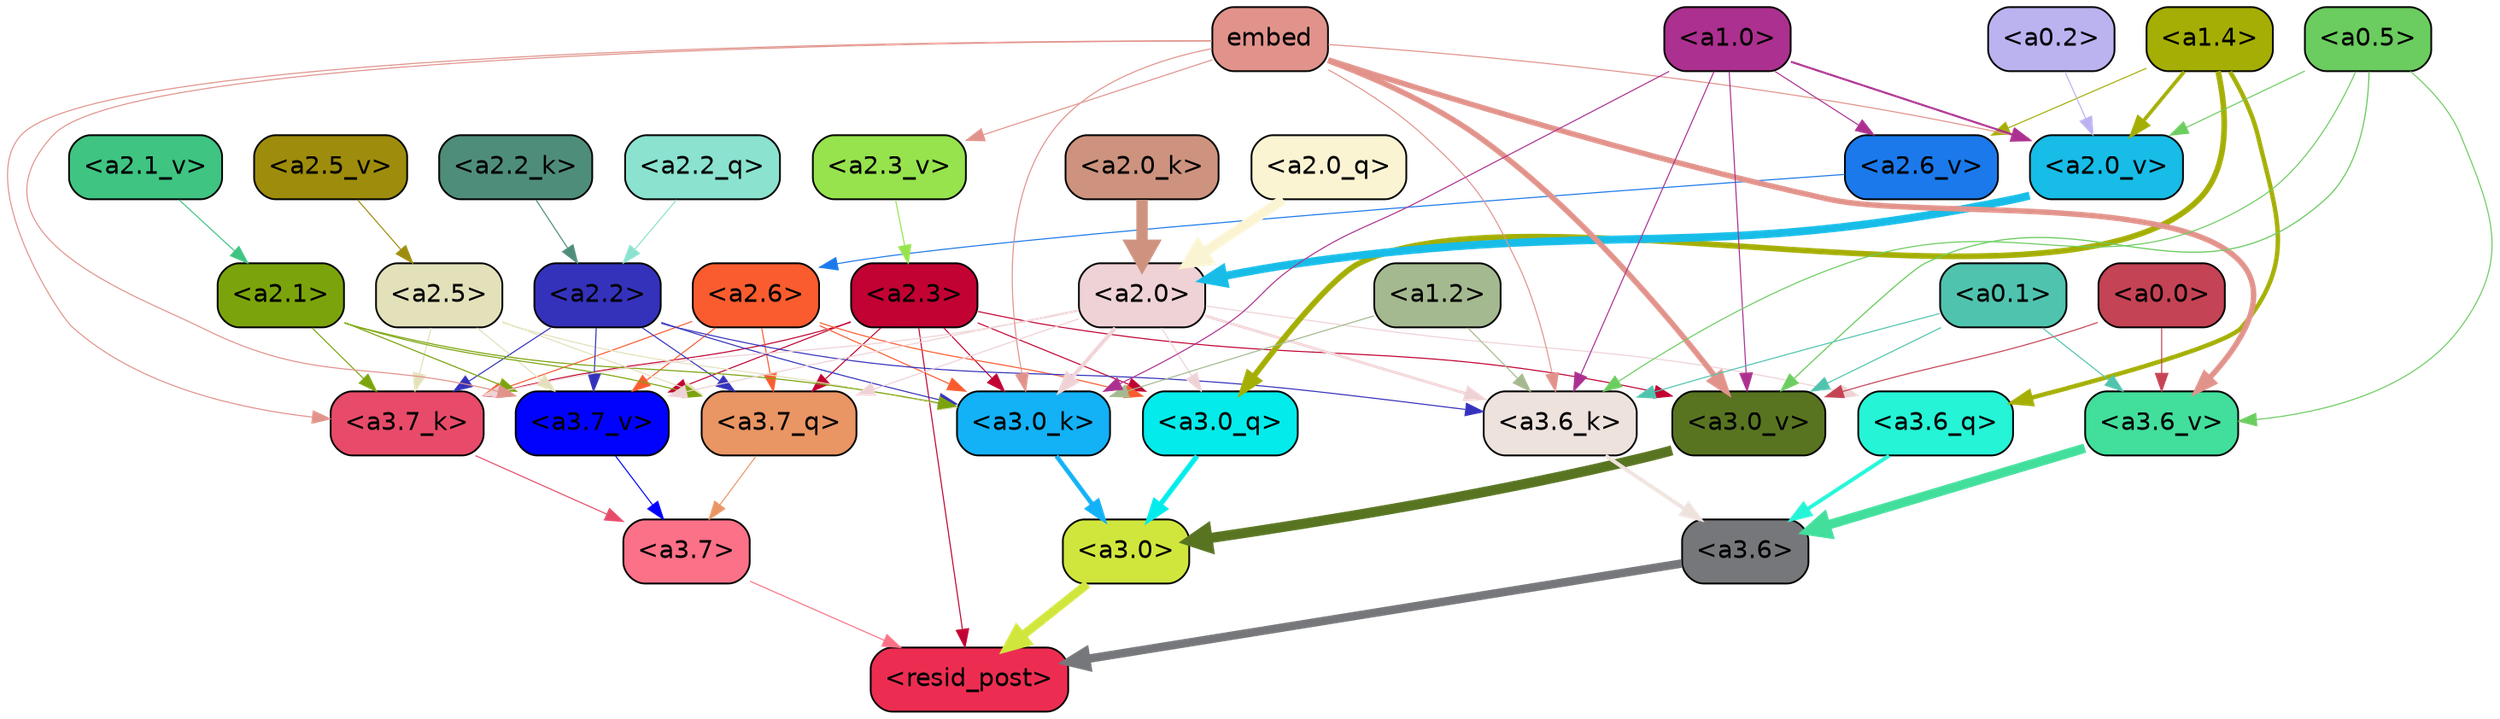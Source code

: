 strict digraph "" {
	graph [bgcolor=transparent,
		layout=dot,
		overlap=false,
		splines=true
	];
	"<a3.7>"	[color=black,
		fillcolor="#fb7187",
		fontname=Helvetica,
		shape=box,
		style="filled, rounded"];
	"<resid_post>"	[color=black,
		fillcolor="#ec2d51",
		fontname=Helvetica,
		shape=box,
		style="filled, rounded"];
	"<a3.7>" -> "<resid_post>"	[color="#fb7187",
		penwidth=0.6];
	"<a3.6>"	[color=black,
		fillcolor="#76777a",
		fontname=Helvetica,
		shape=box,
		style="filled, rounded"];
	"<a3.6>" -> "<resid_post>"	[color="#76777a",
		penwidth=4.7534414529800415];
	"<a3.0>"	[color=black,
		fillcolor="#d1e63d",
		fontname=Helvetica,
		shape=box,
		style="filled, rounded"];
	"<a3.0>" -> "<resid_post>"	[color="#d1e63d",
		penwidth=4.898576855659485];
	"<a2.3>"	[color=black,
		fillcolor="#c10232",
		fontname=Helvetica,
		shape=box,
		style="filled, rounded"];
	"<a2.3>" -> "<resid_post>"	[color="#c10232",
		penwidth=0.6];
	"<a3.7_q>"	[color=black,
		fillcolor="#e99564",
		fontname=Helvetica,
		shape=box,
		style="filled, rounded"];
	"<a2.3>" -> "<a3.7_q>"	[color="#c10232",
		penwidth=0.6];
	"<a3.0_q>"	[color=black,
		fillcolor="#03ebea",
		fontname=Helvetica,
		shape=box,
		style="filled, rounded"];
	"<a2.3>" -> "<a3.0_q>"	[color="#c10232",
		penwidth=0.6];
	"<a3.7_k>"	[color=black,
		fillcolor="#e74b69",
		fontname=Helvetica,
		shape=box,
		style="filled, rounded"];
	"<a2.3>" -> "<a3.7_k>"	[color="#c10232",
		penwidth=0.6];
	"<a3.0_k>"	[color=black,
		fillcolor="#13b1f6",
		fontname=Helvetica,
		shape=box,
		style="filled, rounded"];
	"<a2.3>" -> "<a3.0_k>"	[color="#c10232",
		penwidth=0.6];
	"<a3.7_v>"	[color=black,
		fillcolor="#0102fd",
		fontname=Helvetica,
		shape=box,
		style="filled, rounded"];
	"<a2.3>" -> "<a3.7_v>"	[color="#c10232",
		penwidth=0.6];
	"<a3.0_v>"	[color=black,
		fillcolor="#587421",
		fontname=Helvetica,
		shape=box,
		style="filled, rounded"];
	"<a2.3>" -> "<a3.0_v>"	[color="#c10232",
		penwidth=0.6];
	"<a3.7_q>" -> "<a3.7>"	[color="#e99564",
		penwidth=0.6];
	"<a3.6_q>"	[color=black,
		fillcolor="#25f4d6",
		fontname=Helvetica,
		shape=box,
		style="filled, rounded"];
	"<a3.6_q>" -> "<a3.6>"	[color="#25f4d6",
		penwidth=2.160832464694977];
	"<a3.0_q>" -> "<a3.0>"	[color="#03ebea",
		penwidth=2.870753765106201];
	"<a3.7_k>" -> "<a3.7>"	[color="#e74b69",
		penwidth=0.6];
	"<a3.6_k>"	[color=black,
		fillcolor="#eee2dd",
		fontname=Helvetica,
		shape=box,
		style="filled, rounded"];
	"<a3.6_k>" -> "<a3.6>"	[color="#eee2dd",
		penwidth=2.13908451795578];
	"<a3.0_k>" -> "<a3.0>"	[color="#13b1f6",
		penwidth=2.520303964614868];
	"<a3.7_v>" -> "<a3.7>"	[color="#0102fd",
		penwidth=0.6];
	"<a3.6_v>"	[color=black,
		fillcolor="#42de9b",
		fontname=Helvetica,
		shape=box,
		style="filled, rounded"];
	"<a3.6_v>" -> "<a3.6>"	[color="#42de9b",
		penwidth=5.297133803367615];
	"<a3.0_v>" -> "<a3.0>"	[color="#587421",
		penwidth=5.680712580680847];
	"<a2.6>"	[color=black,
		fillcolor="#fa5c2f",
		fontname=Helvetica,
		shape=box,
		style="filled, rounded"];
	"<a2.6>" -> "<a3.7_q>"	[color="#fa5c2f",
		penwidth=0.6];
	"<a2.6>" -> "<a3.0_q>"	[color="#fa5c2f",
		penwidth=0.6];
	"<a2.6>" -> "<a3.7_k>"	[color="#fa5c2f",
		penwidth=0.6];
	"<a2.6>" -> "<a3.0_k>"	[color="#fa5c2f",
		penwidth=0.6];
	"<a2.6>" -> "<a3.7_v>"	[color="#fa5c2f",
		penwidth=0.6];
	"<a2.5>"	[color=black,
		fillcolor="#e3e1ba",
		fontname=Helvetica,
		shape=box,
		style="filled, rounded"];
	"<a2.5>" -> "<a3.7_q>"	[color="#e3e1ba",
		penwidth=0.6];
	"<a2.5>" -> "<a3.7_k>"	[color="#e3e1ba",
		penwidth=0.6];
	"<a2.5>" -> "<a3.0_k>"	[color="#e3e1ba",
		penwidth=0.6];
	"<a2.5>" -> "<a3.7_v>"	[color="#e3e1ba",
		penwidth=0.6];
	"<a2.2>"	[color=black,
		fillcolor="#3432bb",
		fontname=Helvetica,
		shape=box,
		style="filled, rounded"];
	"<a2.2>" -> "<a3.7_q>"	[color="#3432bb",
		penwidth=0.6];
	"<a2.2>" -> "<a3.7_k>"	[color="#3432bb",
		penwidth=0.6];
	"<a2.2>" -> "<a3.6_k>"	[color="#3432bb",
		penwidth=0.6];
	"<a2.2>" -> "<a3.0_k>"	[color="#3432bb",
		penwidth=0.6];
	"<a2.2>" -> "<a3.7_v>"	[color="#3432bb",
		penwidth=0.6];
	"<a2.1>"	[color=black,
		fillcolor="#7ba40c",
		fontname=Helvetica,
		shape=box,
		style="filled, rounded"];
	"<a2.1>" -> "<a3.7_q>"	[color="#7ba40c",
		penwidth=0.6];
	"<a2.1>" -> "<a3.7_k>"	[color="#7ba40c",
		penwidth=0.6];
	"<a2.1>" -> "<a3.0_k>"	[color="#7ba40c",
		penwidth=0.6];
	"<a2.1>" -> "<a3.7_v>"	[color="#7ba40c",
		penwidth=0.6];
	"<a2.0>"	[color=black,
		fillcolor="#efd2d5",
		fontname=Helvetica,
		shape=box,
		style="filled, rounded"];
	"<a2.0>" -> "<a3.7_q>"	[color="#efd2d5",
		penwidth=0.6];
	"<a2.0>" -> "<a3.6_q>"	[color="#efd2d5",
		penwidth=0.6];
	"<a2.0>" -> "<a3.0_q>"	[color="#efd2d5",
		penwidth=0.6];
	"<a2.0>" -> "<a3.7_k>"	[color="#efd2d5",
		penwidth=0.6];
	"<a2.0>" -> "<a3.6_k>"	[color="#efd2d5",
		penwidth=1.4855384826660156];
	"<a2.0>" -> "<a3.0_k>"	[color="#efd2d5",
		penwidth=2.142689883708954];
	"<a2.0>" -> "<a3.7_v>"	[color="#efd2d5",
		penwidth=0.6];
	"<a1.4>"	[color=black,
		fillcolor="#a4ae05",
		fontname=Helvetica,
		shape=box,
		style="filled, rounded"];
	"<a1.4>" -> "<a3.6_q>"	[color="#a4ae05",
		penwidth=2.4767253398895264];
	"<a1.4>" -> "<a3.0_q>"	[color="#a4ae05",
		penwidth=3.192750334739685];
	"<a2.6_v>"	[color=black,
		fillcolor="#1b79eb",
		fontname=Helvetica,
		shape=box,
		style="filled, rounded"];
	"<a1.4>" -> "<a2.6_v>"	[color="#a4ae05",
		penwidth=0.6];
	"<a2.0_v>"	[color=black,
		fillcolor="#17bce7",
		fontname=Helvetica,
		shape=box,
		style="filled, rounded"];
	"<a1.4>" -> "<a2.0_v>"	[color="#a4ae05",
		penwidth=2.0349366441369057];
	embed	[color=black,
		fillcolor="#e1938b",
		fontname=Helvetica,
		shape=box,
		style="filled, rounded"];
	embed -> "<a3.7_k>"	[color="#e1938b",
		penwidth=0.6];
	embed -> "<a3.6_k>"	[color="#e1938b",
		penwidth=0.6];
	embed -> "<a3.0_k>"	[color="#e1938b",
		penwidth=0.6015868484973907];
	embed -> "<a3.7_v>"	[color="#e1938b",
		penwidth=0.6];
	embed -> "<a3.6_v>"	[color="#e1938b",
		penwidth=3.067279100418091];
	embed -> "<a3.0_v>"	[color="#e1938b",
		penwidth=3.0891895294189453];
	"<a2.3_v>"	[color=black,
		fillcolor="#96e34e",
		fontname=Helvetica,
		shape=box,
		style="filled, rounded"];
	embed -> "<a2.3_v>"	[color="#e1938b",
		penwidth=0.6];
	embed -> "<a2.0_v>"	[color="#e1938b",
		penwidth=0.6];
	"<a1.2>"	[color=black,
		fillcolor="#a4b98f",
		fontname=Helvetica,
		shape=box,
		style="filled, rounded"];
	"<a1.2>" -> "<a3.6_k>"	[color="#a4b98f",
		penwidth=0.6];
	"<a1.2>" -> "<a3.0_k>"	[color="#a4b98f",
		penwidth=0.6];
	"<a1.0>"	[color=black,
		fillcolor="#ac308f",
		fontname=Helvetica,
		shape=box,
		style="filled, rounded"];
	"<a1.0>" -> "<a3.6_k>"	[color="#ac308f",
		penwidth=0.6];
	"<a1.0>" -> "<a3.0_k>"	[color="#ac308f",
		penwidth=0.6];
	"<a1.0>" -> "<a3.0_v>"	[color="#ac308f",
		penwidth=0.6];
	"<a1.0>" -> "<a2.6_v>"	[color="#ac308f",
		penwidth=0.6];
	"<a1.0>" -> "<a2.0_v>"	[color="#ac308f",
		penwidth=1.1342760920524597];
	"<a0.5>"	[color=black,
		fillcolor="#6bcc5f",
		fontname=Helvetica,
		shape=box,
		style="filled, rounded"];
	"<a0.5>" -> "<a3.6_k>"	[color="#6bcc5f",
		penwidth=0.6];
	"<a0.5>" -> "<a3.6_v>"	[color="#6bcc5f",
		penwidth=0.6];
	"<a0.5>" -> "<a3.0_v>"	[color="#6bcc5f",
		penwidth=0.6549575447570533];
	"<a0.5>" -> "<a2.0_v>"	[color="#6bcc5f",
		penwidth=0.6];
	"<a0.1>"	[color=black,
		fillcolor="#50c3af",
		fontname=Helvetica,
		shape=box,
		style="filled, rounded"];
	"<a0.1>" -> "<a3.6_k>"	[color="#50c3af",
		penwidth=0.6];
	"<a0.1>" -> "<a3.6_v>"	[color="#50c3af",
		penwidth=0.6];
	"<a0.1>" -> "<a3.0_v>"	[color="#50c3af",
		penwidth=0.6];
	"<a0.0>"	[color=black,
		fillcolor="#c44354",
		fontname=Helvetica,
		shape=box,
		style="filled, rounded"];
	"<a0.0>" -> "<a3.6_v>"	[color="#c44354",
		penwidth=0.6];
	"<a0.0>" -> "<a3.0_v>"	[color="#c44354",
		penwidth=0.6];
	"<a2.2_q>"	[color=black,
		fillcolor="#8ae2cf",
		fontname=Helvetica,
		shape=box,
		style="filled, rounded"];
	"<a2.2_q>" -> "<a2.2>"	[color="#8ae2cf",
		penwidth=0.6];
	"<a2.0_q>"	[color=black,
		fillcolor="#fbf4d3",
		fontname=Helvetica,
		shape=box,
		style="filled, rounded"];
	"<a2.0_q>" -> "<a2.0>"	[color="#fbf4d3",
		penwidth=5.653985500335693];
	"<a2.2_k>"	[color=black,
		fillcolor="#4f8d7b",
		fontname=Helvetica,
		shape=box,
		style="filled, rounded"];
	"<a2.2_k>" -> "<a2.2>"	[color="#4f8d7b",
		penwidth=0.6];
	"<a2.0_k>"	[color=black,
		fillcolor="#cd937e",
		fontname=Helvetica,
		shape=box,
		style="filled, rounded"];
	"<a2.0_k>" -> "<a2.0>"	[color="#cd937e",
		penwidth=6.397904872894287];
	"<a2.6_v>" -> "<a2.6>"	[color="#1b79eb",
		penwidth=0.6];
	"<a2.5_v>"	[color=black,
		fillcolor="#9e8c0c",
		fontname=Helvetica,
		shape=box,
		style="filled, rounded"];
	"<a2.5_v>" -> "<a2.5>"	[color="#9e8c0c",
		penwidth=0.6];
	"<a2.3_v>" -> "<a2.3>"	[color="#96e34e",
		penwidth=0.6];
	"<a2.1_v>"	[color=black,
		fillcolor="#3fc482",
		fontname=Helvetica,
		shape=box,
		style="filled, rounded"];
	"<a2.1_v>" -> "<a2.1>"	[color="#3fc482",
		penwidth=0.6];
	"<a2.0_v>" -> "<a2.0>"	[color="#17bce7",
		penwidth=4.48047137260437];
	"<a0.2>"	[color=black,
		fillcolor="#bbb2f0",
		fontname=Helvetica,
		shape=box,
		style="filled, rounded"];
	"<a0.2>" -> "<a2.0_v>"	[color="#bbb2f0",
		penwidth=0.6];
}
